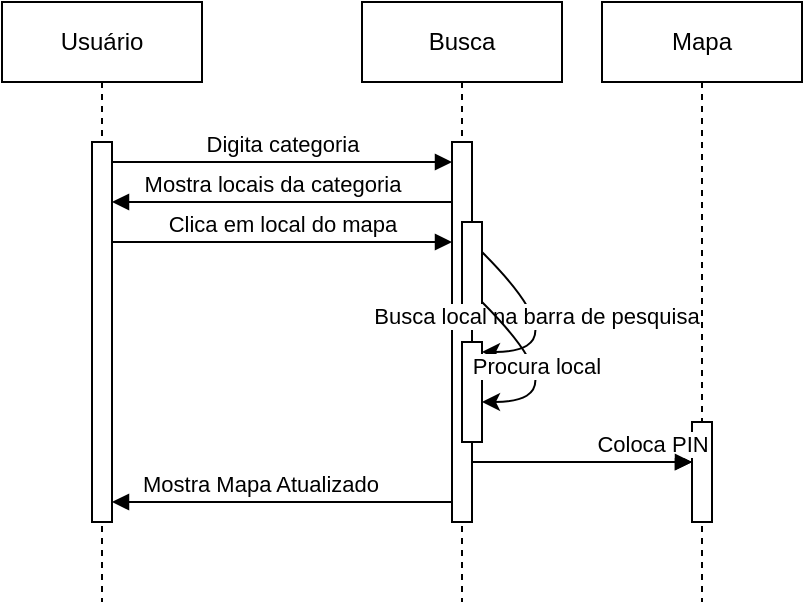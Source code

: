 <mxfile version="24.7.17">
  <diagram name="Página-1" id="_cNP6QA9ZN3TEFahHAeH">
    <mxGraphModel dx="472" dy="737" grid="1" gridSize="10" guides="1" tooltips="1" connect="1" arrows="1" fold="1" page="1" pageScale="1" pageWidth="827" pageHeight="1169" math="0" shadow="0">
      <root>
        <mxCell id="0" />
        <mxCell id="1" parent="0" />
        <mxCell id="cEDapKlckKbnpwnlsrBx-1" value="Usuário" style="shape=umlLifeline;perimeter=lifelinePerimeter;whiteSpace=wrap;html=1;container=0;dropTarget=0;collapsible=0;recursiveResize=0;outlineConnect=0;portConstraint=eastwest;newEdgeStyle={&quot;edgeStyle&quot;:&quot;elbowEdgeStyle&quot;,&quot;elbow&quot;:&quot;vertical&quot;,&quot;curved&quot;:0,&quot;rounded&quot;:0};" parent="1" vertex="1">
          <mxGeometry x="110" y="210" width="100" height="300" as="geometry" />
        </mxCell>
        <mxCell id="cEDapKlckKbnpwnlsrBx-2" value="" style="html=1;points=[];perimeter=orthogonalPerimeter;outlineConnect=0;targetShapes=umlLifeline;portConstraint=eastwest;newEdgeStyle={&quot;edgeStyle&quot;:&quot;elbowEdgeStyle&quot;,&quot;elbow&quot;:&quot;vertical&quot;,&quot;curved&quot;:0,&quot;rounded&quot;:0};" parent="cEDapKlckKbnpwnlsrBx-1" vertex="1">
          <mxGeometry x="45" y="70" width="10" height="190" as="geometry" />
        </mxCell>
        <mxCell id="cEDapKlckKbnpwnlsrBx-3" value="Busca" style="shape=umlLifeline;perimeter=lifelinePerimeter;whiteSpace=wrap;html=1;container=0;dropTarget=0;collapsible=0;recursiveResize=0;outlineConnect=0;portConstraint=eastwest;newEdgeStyle={&quot;edgeStyle&quot;:&quot;elbowEdgeStyle&quot;,&quot;elbow&quot;:&quot;vertical&quot;,&quot;curved&quot;:0,&quot;rounded&quot;:0};" parent="1" vertex="1">
          <mxGeometry x="290" y="210" width="100" height="300" as="geometry" />
        </mxCell>
        <mxCell id="cEDapKlckKbnpwnlsrBx-4" value="" style="html=1;points=[];perimeter=orthogonalPerimeter;outlineConnect=0;targetShapes=umlLifeline;portConstraint=eastwest;newEdgeStyle={&quot;edgeStyle&quot;:&quot;elbowEdgeStyle&quot;,&quot;elbow&quot;:&quot;vertical&quot;,&quot;curved&quot;:0,&quot;rounded&quot;:0};" parent="cEDapKlckKbnpwnlsrBx-3" vertex="1">
          <mxGeometry x="45" y="70" width="10" height="190" as="geometry" />
        </mxCell>
        <mxCell id="cEDapKlckKbnpwnlsrBx-5" value="" style="html=1;points=[];perimeter=orthogonalPerimeter;outlineConnect=0;targetShapes=umlLifeline;portConstraint=eastwest;newEdgeStyle={&quot;edgeStyle&quot;:&quot;elbowEdgeStyle&quot;,&quot;elbow&quot;:&quot;vertical&quot;,&quot;curved&quot;:0,&quot;rounded&quot;:0};" parent="cEDapKlckKbnpwnlsrBx-3" vertex="1">
          <mxGeometry x="50" y="110" width="10" height="50" as="geometry" />
        </mxCell>
        <mxCell id="cEDapKlckKbnpwnlsrBx-25" value="" style="html=1;points=[];perimeter=orthogonalPerimeter;outlineConnect=0;targetShapes=umlLifeline;portConstraint=eastwest;newEdgeStyle={&quot;edgeStyle&quot;:&quot;elbowEdgeStyle&quot;,&quot;elbow&quot;:&quot;vertical&quot;,&quot;curved&quot;:0,&quot;rounded&quot;:0};" parent="cEDapKlckKbnpwnlsrBx-3" vertex="1">
          <mxGeometry x="50" y="170" width="10" height="50" as="geometry" />
        </mxCell>
        <mxCell id="cEDapKlckKbnpwnlsrBx-6" value="Digita categoria" style="html=1;verticalAlign=bottom;endArrow=block;edgeStyle=elbowEdgeStyle;elbow=vertical;curved=0;rounded=0;" parent="1" source="cEDapKlckKbnpwnlsrBx-2" target="cEDapKlckKbnpwnlsrBx-4" edge="1">
          <mxGeometry x="0.002" relative="1" as="geometry">
            <mxPoint x="265" y="300" as="sourcePoint" />
            <Array as="points">
              <mxPoint x="250" y="290" />
            </Array>
            <mxPoint as="offset" />
          </mxGeometry>
        </mxCell>
        <mxCell id="cEDapKlckKbnpwnlsrBx-7" value="" style="curved=1;endArrow=classic;html=1;rounded=0;" parent="1" edge="1">
          <mxGeometry width="50" height="50" relative="1" as="geometry">
            <mxPoint x="350" y="335" as="sourcePoint" />
            <mxPoint x="350" y="385" as="targetPoint" />
            <Array as="points">
              <mxPoint x="400" y="385" />
            </Array>
          </mxGeometry>
        </mxCell>
        <mxCell id="cEDapKlckKbnpwnlsrBx-8" value="Busca local na barra de pesquisa" style="edgeLabel;html=1;align=center;verticalAlign=middle;resizable=0;points=[];" parent="cEDapKlckKbnpwnlsrBx-7" vertex="1" connectable="0">
          <mxGeometry x="-0.312" y="-3" relative="1" as="geometry">
            <mxPoint as="offset" />
          </mxGeometry>
        </mxCell>
        <mxCell id="cEDapKlckKbnpwnlsrBx-9" value="Mapa" style="shape=umlLifeline;perimeter=lifelinePerimeter;whiteSpace=wrap;html=1;container=0;dropTarget=0;collapsible=0;recursiveResize=0;outlineConnect=0;portConstraint=eastwest;newEdgeStyle={&quot;edgeStyle&quot;:&quot;elbowEdgeStyle&quot;,&quot;elbow&quot;:&quot;vertical&quot;,&quot;curved&quot;:0,&quot;rounded&quot;:0};" parent="1" vertex="1">
          <mxGeometry x="410" y="210" width="100" height="300" as="geometry" />
        </mxCell>
        <mxCell id="cEDapKlckKbnpwnlsrBx-23" value="" style="html=1;points=[];perimeter=orthogonalPerimeter;outlineConnect=0;targetShapes=umlLifeline;portConstraint=eastwest;newEdgeStyle={&quot;edgeStyle&quot;:&quot;elbowEdgeStyle&quot;,&quot;elbow&quot;:&quot;vertical&quot;,&quot;curved&quot;:0,&quot;rounded&quot;:0};" parent="cEDapKlckKbnpwnlsrBx-9" vertex="1">
          <mxGeometry x="45" y="210" width="10" height="50" as="geometry" />
        </mxCell>
        <mxCell id="cEDapKlckKbnpwnlsrBx-11" value="Coloca PIN" style="html=1;verticalAlign=bottom;endArrow=block;edgeStyle=elbowEdgeStyle;elbow=vertical;curved=0;rounded=0;" parent="1" edge="1">
          <mxGeometry x="0.002" relative="1" as="geometry">
            <mxPoint x="455" y="440" as="sourcePoint" />
            <Array as="points">
              <mxPoint x="435" y="440" />
            </Array>
            <mxPoint x="455" y="440" as="targetPoint" />
            <mxPoint as="offset" />
          </mxGeometry>
        </mxCell>
        <mxCell id="cEDapKlckKbnpwnlsrBx-16" value="Mostra locais da categoria" style="html=1;verticalAlign=bottom;endArrow=block;edgeStyle=elbowEdgeStyle;elbow=vertical;curved=0;rounded=0;" parent="1" edge="1">
          <mxGeometry x="0.244" relative="1" as="geometry">
            <mxPoint x="295" y="310" as="sourcePoint" />
            <Array as="points">
              <mxPoint x="335" y="310" />
            </Array>
            <mxPoint x="165" y="310" as="targetPoint" />
            <mxPoint as="offset" />
          </mxGeometry>
        </mxCell>
        <mxCell id="cEDapKlckKbnpwnlsrBx-17" value="Clica em local do mapa" style="html=1;verticalAlign=bottom;endArrow=block;edgeStyle=elbowEdgeStyle;elbow=vertical;curved=0;rounded=0;" parent="1" edge="1">
          <mxGeometry x="0.002" relative="1" as="geometry">
            <mxPoint x="165" y="330" as="sourcePoint" />
            <Array as="points">
              <mxPoint x="260" y="330" />
            </Array>
            <mxPoint x="335" y="330" as="targetPoint" />
            <mxPoint as="offset" />
          </mxGeometry>
        </mxCell>
        <mxCell id="cEDapKlckKbnpwnlsrBx-20" value="Mostra Mapa Atualizado" style="html=1;verticalAlign=bottom;endArrow=block;edgeStyle=elbowEdgeStyle;elbow=vertical;curved=0;rounded=0;" parent="1" target="cEDapKlckKbnpwnlsrBx-2" edge="1">
          <mxGeometry x="0.244" relative="1" as="geometry">
            <mxPoint x="310" y="460" as="sourcePoint" />
            <Array as="points">
              <mxPoint x="335" y="460" />
            </Array>
            <mxPoint x="170" y="460" as="targetPoint" />
            <mxPoint as="offset" />
          </mxGeometry>
        </mxCell>
        <mxCell id="cEDapKlckKbnpwnlsrBx-21" value="" style="html=1;verticalAlign=bottom;endArrow=block;edgeStyle=elbowEdgeStyle;elbow=vertical;curved=0;rounded=0;" parent="1" edge="1">
          <mxGeometry x="0.002" relative="1" as="geometry">
            <mxPoint x="345" y="440" as="sourcePoint" />
            <Array as="points" />
            <mxPoint x="455" y="440.167" as="targetPoint" />
            <mxPoint as="offset" />
          </mxGeometry>
        </mxCell>
        <mxCell id="cEDapKlckKbnpwnlsrBx-26" value="" style="curved=1;endArrow=classic;html=1;rounded=0;" parent="1" edge="1">
          <mxGeometry width="50" height="50" relative="1" as="geometry">
            <mxPoint x="350" y="360" as="sourcePoint" />
            <mxPoint x="350" y="410" as="targetPoint" />
            <Array as="points">
              <mxPoint x="400" y="410" />
            </Array>
          </mxGeometry>
        </mxCell>
        <mxCell id="cEDapKlckKbnpwnlsrBx-27" value="Procura local" style="edgeLabel;html=1;align=center;verticalAlign=middle;resizable=0;points=[];" parent="cEDapKlckKbnpwnlsrBx-26" vertex="1" connectable="0">
          <mxGeometry x="-0.312" y="-3" relative="1" as="geometry">
            <mxPoint as="offset" />
          </mxGeometry>
        </mxCell>
      </root>
    </mxGraphModel>
  </diagram>
</mxfile>
